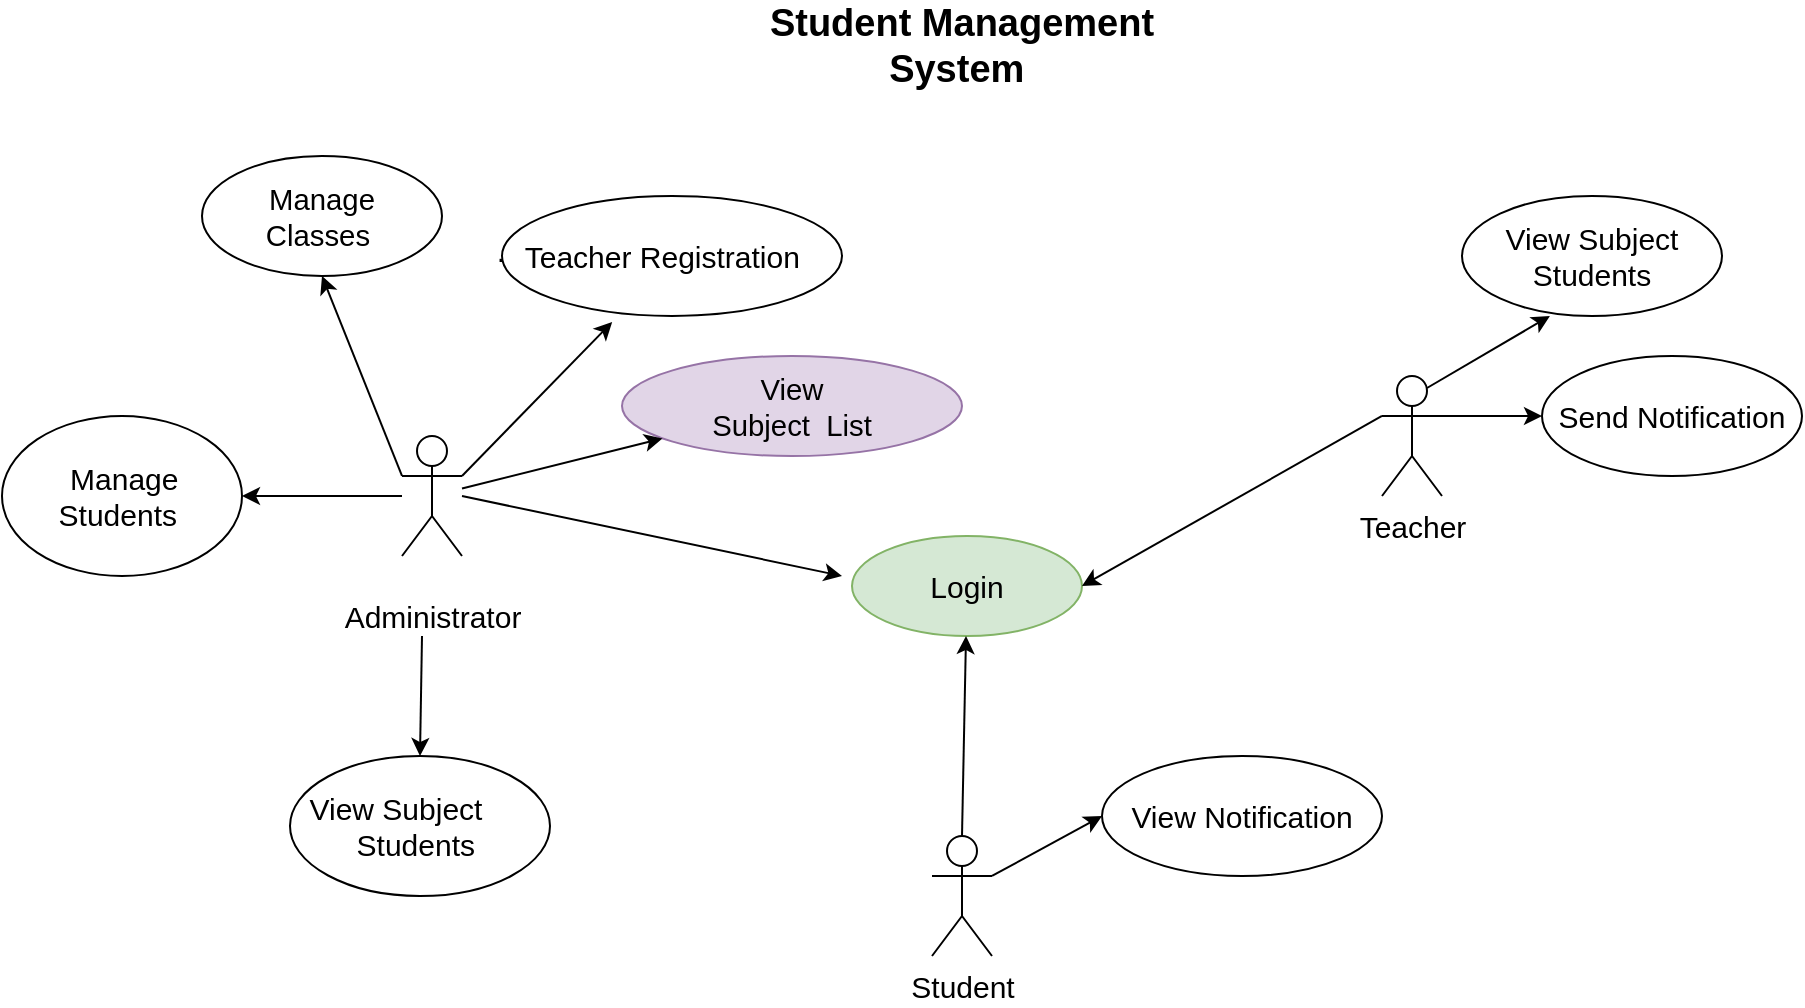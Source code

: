 <mxfile version="20.5.3" type="device"><diagram id="G_y2qJM51wZtFf8mhVsl" name="Page-1"><mxGraphModel dx="2272" dy="786" grid="1" gridSize="10" guides="1" tooltips="1" connect="1" arrows="1" fold="1" page="1" pageScale="1" pageWidth="850" pageHeight="1100" math="0" shadow="0"><root><mxCell id="0"/><mxCell id="1" parent="0"/><mxCell id="8Sn55AQV4x_mTRMEgkxU-1" value="Student Management System&amp;nbsp;" style="text;html=1;strokeColor=none;fillColor=none;align=center;verticalAlign=middle;whiteSpace=wrap;rounded=0;fontStyle=1;horizontal=1;fontSize=19;" parent="1" vertex="1"><mxGeometry x="310" y="40" width="200" height="30" as="geometry"/></mxCell><mxCell id="8Sn55AQV4x_mTRMEgkxU-2" value="&lt;p class=&quot;MsoNormal&quot; style=&quot;font-size: 15px;&quot;&gt;Administrator&lt;/p&gt;" style="shape=umlActor;verticalLabelPosition=bottom;verticalAlign=top;html=1;outlineConnect=0;fontSize=15;" parent="1" vertex="1"><mxGeometry x="130" y="250" width="30" height="60" as="geometry"/></mxCell><mxCell id="8Sn55AQV4x_mTRMEgkxU-3" value="Teacher" style="shape=umlActor;verticalLabelPosition=bottom;verticalAlign=top;html=1;outlineConnect=0;fontSize=15;" parent="1" vertex="1"><mxGeometry x="620" y="220" width="30" height="60" as="geometry"/></mxCell><mxCell id="8Sn55AQV4x_mTRMEgkxU-4" value="Student" style="shape=umlActor;verticalLabelPosition=bottom;verticalAlign=top;html=1;outlineConnect=0;fontSize=15;" parent="1" vertex="1"><mxGeometry x="395" y="450" width="30" height="60" as="geometry"/></mxCell><mxCell id="8Sn55AQV4x_mTRMEgkxU-5" value="&lt;span style=&quot;font-size:11.0pt;line-height:115%;&lt;br/&gt;font-family:&amp;quot;Calibri&amp;quot;,&amp;quot;sans-serif&amp;quot;;mso-ascii-theme-font:minor-latin;mso-fareast-font-family:&lt;br/&gt;Calibri;mso-fareast-theme-font:minor-latin;mso-hansi-theme-font:minor-latin;&lt;br/&gt;mso-bidi-font-family:&amp;quot;Times New Roman&amp;quot;;mso-bidi-theme-font:minor-bidi;&lt;br/&gt;mso-ansi-language:EN-US;mso-fareast-language:EN-US;mso-bidi-language:AR-SA&quot;&gt;Manage&lt;br/&gt;Classes&amp;nbsp;&lt;/span&gt;" style="ellipse;whiteSpace=wrap;html=1;fontSize=15;" parent="1" vertex="1"><mxGeometry x="30" y="110" width="120" height="60" as="geometry"/></mxCell><mxCell id="8Sn55AQV4x_mTRMEgkxU-6" value="&lt;p style=&quot;text-indent:-.25in;mso-list:l0 level1 lfo1&quot; class=&quot;MsoListParagraph&quot;&gt;&lt;span&gt;·&lt;span style=&quot;font-variant-numeric: normal; font-variant-east-asian: normal; font-stretch: normal; font-size: 7pt; line-height: normal; font-family: &amp;quot;Times New Roman&amp;quot;;&quot;&gt;&amp;nbsp; &amp;nbsp;&amp;nbsp;&lt;/span&gt;&lt;/span&gt;Teacher Registration&lt;/p&gt;" style="ellipse;whiteSpace=wrap;html=1;fontSize=15;" parent="1" vertex="1"><mxGeometry x="180" y="130" width="170" height="60" as="geometry"/></mxCell><mxCell id="8Sn55AQV4x_mTRMEgkxU-7" value="" style="endArrow=classic;html=1;rounded=0;fontSize=15;entryX=0.5;entryY=1;entryDx=0;entryDy=0;exitX=0;exitY=0.333;exitDx=0;exitDy=0;exitPerimeter=0;" parent="1" source="8Sn55AQV4x_mTRMEgkxU-2" target="8Sn55AQV4x_mTRMEgkxU-5" edge="1"><mxGeometry width="50" height="50" relative="1" as="geometry"><mxPoint x="90" y="280" as="sourcePoint"/><mxPoint x="140" y="230" as="targetPoint"/></mxGeometry></mxCell><mxCell id="8Sn55AQV4x_mTRMEgkxU-8" value="" style="endArrow=classic;html=1;rounded=0;fontSize=15;exitX=1;exitY=0.333;exitDx=0;exitDy=0;exitPerimeter=0;entryX=0.324;entryY=1.05;entryDx=0;entryDy=0;entryPerimeter=0;" parent="1" source="8Sn55AQV4x_mTRMEgkxU-2" target="8Sn55AQV4x_mTRMEgkxU-6" edge="1"><mxGeometry width="50" height="50" relative="1" as="geometry"><mxPoint x="190" y="300" as="sourcePoint"/><mxPoint x="240" y="250" as="targetPoint"/></mxGeometry></mxCell><mxCell id="8Sn55AQV4x_mTRMEgkxU-9" value="&lt;span style=&quot;font-size:11.0pt;line-height:115%;&lt;br/&gt;font-family:&amp;quot;Calibri&amp;quot;,&amp;quot;sans-serif&amp;quot;;mso-ascii-theme-font:minor-latin;mso-fareast-font-family:&lt;br/&gt;Calibri;mso-fareast-theme-font:minor-latin;mso-hansi-theme-font:minor-latin;&lt;br/&gt;mso-bidi-font-family:&amp;quot;Times New Roman&amp;quot;;mso-bidi-theme-font:minor-bidi;&lt;br/&gt;mso-ansi-language:EN-US;mso-fareast-language:EN-US;mso-bidi-language:AR-SA&quot;&gt;View&lt;br/&gt;Subject &amp;nbsp;List&lt;/span&gt;" style="ellipse;whiteSpace=wrap;html=1;fontSize=15;fillColor=#e1d5e7;strokeColor=#9673a6;" parent="1" vertex="1"><mxGeometry x="240" y="210" width="170" height="50" as="geometry"/></mxCell><mxCell id="8Sn55AQV4x_mTRMEgkxU-10" value="" style="endArrow=classic;html=1;rounded=0;fontSize=15;" parent="1" source="8Sn55AQV4x_mTRMEgkxU-2" target="8Sn55AQV4x_mTRMEgkxU-9" edge="1"><mxGeometry width="50" height="50" relative="1" as="geometry"><mxPoint x="210" y="330" as="sourcePoint"/><mxPoint x="260" y="280" as="targetPoint"/></mxGeometry></mxCell><mxCell id="8Sn55AQV4x_mTRMEgkxU-11" value="Login" style="ellipse;whiteSpace=wrap;html=1;fontSize=15;fillColor=#d5e8d4;strokeColor=#82b366;" parent="1" vertex="1"><mxGeometry x="355" y="300" width="115" height="50" as="geometry"/></mxCell><mxCell id="8Sn55AQV4x_mTRMEgkxU-12" value="" style="endArrow=classic;html=1;rounded=0;fontSize=15;exitX=0.5;exitY=0;exitDx=0;exitDy=0;exitPerimeter=0;" parent="1" source="8Sn55AQV4x_mTRMEgkxU-4" target="8Sn55AQV4x_mTRMEgkxU-11" edge="1"><mxGeometry width="50" height="50" relative="1" as="geometry"><mxPoint x="370" y="460" as="sourcePoint"/><mxPoint x="420" y="410" as="targetPoint"/></mxGeometry></mxCell><mxCell id="8Sn55AQV4x_mTRMEgkxU-13" value="" style="endArrow=classic;html=1;rounded=0;fontSize=15;entryX=1;entryY=0.5;entryDx=0;entryDy=0;exitX=0;exitY=0.333;exitDx=0;exitDy=0;exitPerimeter=0;" parent="1" source="8Sn55AQV4x_mTRMEgkxU-3" target="8Sn55AQV4x_mTRMEgkxU-11" edge="1"><mxGeometry width="50" height="50" relative="1" as="geometry"><mxPoint x="570" y="390" as="sourcePoint"/><mxPoint x="620" y="340" as="targetPoint"/></mxGeometry></mxCell><mxCell id="8Sn55AQV4x_mTRMEgkxU-14" value="" style="endArrow=classic;html=1;rounded=0;fontSize=15;" parent="1" edge="1"><mxGeometry width="50" height="50" relative="1" as="geometry"><mxPoint x="160" y="280" as="sourcePoint"/><mxPoint x="350" y="320" as="targetPoint"/></mxGeometry></mxCell><mxCell id="8Sn55AQV4x_mTRMEgkxU-15" value="&lt;p style=&quot;text-indent:-.25in;mso-list:l0 level1 lfo1&quot; class=&quot;MsoListParagraph&quot;&gt;View Subject Students&amp;nbsp;&lt;/p&gt;" style="ellipse;whiteSpace=wrap;html=1;fontSize=15;align=center;" parent="1" vertex="1"><mxGeometry x="74" y="410" width="130" height="70" as="geometry"/></mxCell><mxCell id="8Sn55AQV4x_mTRMEgkxU-16" value="" style="endArrow=classic;html=1;rounded=0;fontSize=15;entryX=0.5;entryY=0;entryDx=0;entryDy=0;" parent="1" target="8Sn55AQV4x_mTRMEgkxU-15" edge="1"><mxGeometry width="50" height="50" relative="1" as="geometry"><mxPoint x="140" y="350" as="sourcePoint"/><mxPoint x="80" y="370" as="targetPoint"/></mxGeometry></mxCell><mxCell id="8Sn55AQV4x_mTRMEgkxU-17" value="&lt;p style=&quot;text-indent:-.25in;mso-list:l0 level1 lfo1&quot; class=&quot;MsoListParagraph&quot;&gt;&lt;font face=&quot;Symbol&quot;&gt;&amp;nbsp; &amp;nbsp; &amp;nbsp; &amp;nbsp;&lt;/font&gt;Manage Students&amp;nbsp;&lt;/p&gt;" style="ellipse;whiteSpace=wrap;html=1;fontSize=15;" parent="1" vertex="1"><mxGeometry x="-70" y="240" width="120" height="80" as="geometry"/></mxCell><mxCell id="8Sn55AQV4x_mTRMEgkxU-18" value="" style="endArrow=classic;html=1;rounded=0;fontSize=15;entryX=1;entryY=0.5;entryDx=0;entryDy=0;" parent="1" source="8Sn55AQV4x_mTRMEgkxU-2" target="8Sn55AQV4x_mTRMEgkxU-17" edge="1"><mxGeometry width="50" height="50" relative="1" as="geometry"><mxPoint x="170" y="390" as="sourcePoint"/><mxPoint x="220" y="340" as="targetPoint"/></mxGeometry></mxCell><mxCell id="8Sn55AQV4x_mTRMEgkxU-19" value="View Notification" style="ellipse;whiteSpace=wrap;html=1;fontSize=15;" parent="1" vertex="1"><mxGeometry x="480" y="410" width="140" height="60" as="geometry"/></mxCell><mxCell id="8Sn55AQV4x_mTRMEgkxU-20" value="" style="endArrow=classic;html=1;rounded=0;fontSize=15;exitX=1;exitY=0.333;exitDx=0;exitDy=0;exitPerimeter=0;entryX=0;entryY=0.5;entryDx=0;entryDy=0;" parent="1" source="8Sn55AQV4x_mTRMEgkxU-4" target="8Sn55AQV4x_mTRMEgkxU-19" edge="1"><mxGeometry width="50" height="50" relative="1" as="geometry"><mxPoint x="540" y="560" as="sourcePoint"/><mxPoint x="590" y="510" as="targetPoint"/></mxGeometry></mxCell><mxCell id="8Sn55AQV4x_mTRMEgkxU-21" value="View Subject Students" style="ellipse;whiteSpace=wrap;html=1;fontSize=15;" parent="1" vertex="1"><mxGeometry x="660" y="130" width="130" height="60" as="geometry"/></mxCell><mxCell id="8Sn55AQV4x_mTRMEgkxU-22" value="" style="endArrow=classic;html=1;rounded=0;fontSize=15;exitX=0.75;exitY=0.1;exitDx=0;exitDy=0;exitPerimeter=0;entryX=0.338;entryY=1;entryDx=0;entryDy=0;entryPerimeter=0;" parent="1" source="8Sn55AQV4x_mTRMEgkxU-3" target="8Sn55AQV4x_mTRMEgkxU-21" edge="1"><mxGeometry width="50" height="50" relative="1" as="geometry"><mxPoint x="690" y="270" as="sourcePoint"/><mxPoint x="740" y="220" as="targetPoint"/></mxGeometry></mxCell><mxCell id="8Sn55AQV4x_mTRMEgkxU-23" value="Send Notification" style="ellipse;whiteSpace=wrap;html=1;fontSize=15;" parent="1" vertex="1"><mxGeometry x="700" y="210" width="130" height="60" as="geometry"/></mxCell><mxCell id="8Sn55AQV4x_mTRMEgkxU-24" value="" style="endArrow=classic;html=1;rounded=0;fontSize=15;exitX=1;exitY=0.333;exitDx=0;exitDy=0;exitPerimeter=0;entryX=0;entryY=0.5;entryDx=0;entryDy=0;" parent="1" source="8Sn55AQV4x_mTRMEgkxU-3" target="8Sn55AQV4x_mTRMEgkxU-23" edge="1"><mxGeometry width="50" height="50" relative="1" as="geometry"><mxPoint x="710" y="340" as="sourcePoint"/><mxPoint x="760" y="290" as="targetPoint"/></mxGeometry></mxCell></root></mxGraphModel></diagram></mxfile>